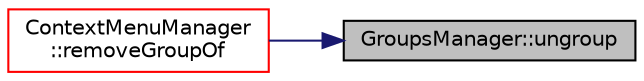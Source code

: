 digraph "GroupsManager::ungroup"
{
 // LATEX_PDF_SIZE
  edge [fontname="Helvetica",fontsize="10",labelfontname="Helvetica",labelfontsize="10"];
  node [fontname="Helvetica",fontsize="10",shape=record];
  rankdir="RL";
  Node1 [label="GroupsManager::ungroup",height=0.2,width=0.4,color="black", fillcolor="grey75", style="filled", fontcolor="black",tooltip=" "];
  Node1 -> Node2 [dir="back",color="midnightblue",fontsize="10",style="solid",fontname="Helvetica"];
  Node2 [label="ContextMenuManager\l::removeGroupOf",height=0.2,width=0.4,color="red", fillcolor="white", style="filled",URL="$class_context_menu_manager.html#a5db0c9d95a29a7a3b0d387a0227f8d1d",tooltip=" "];
}
